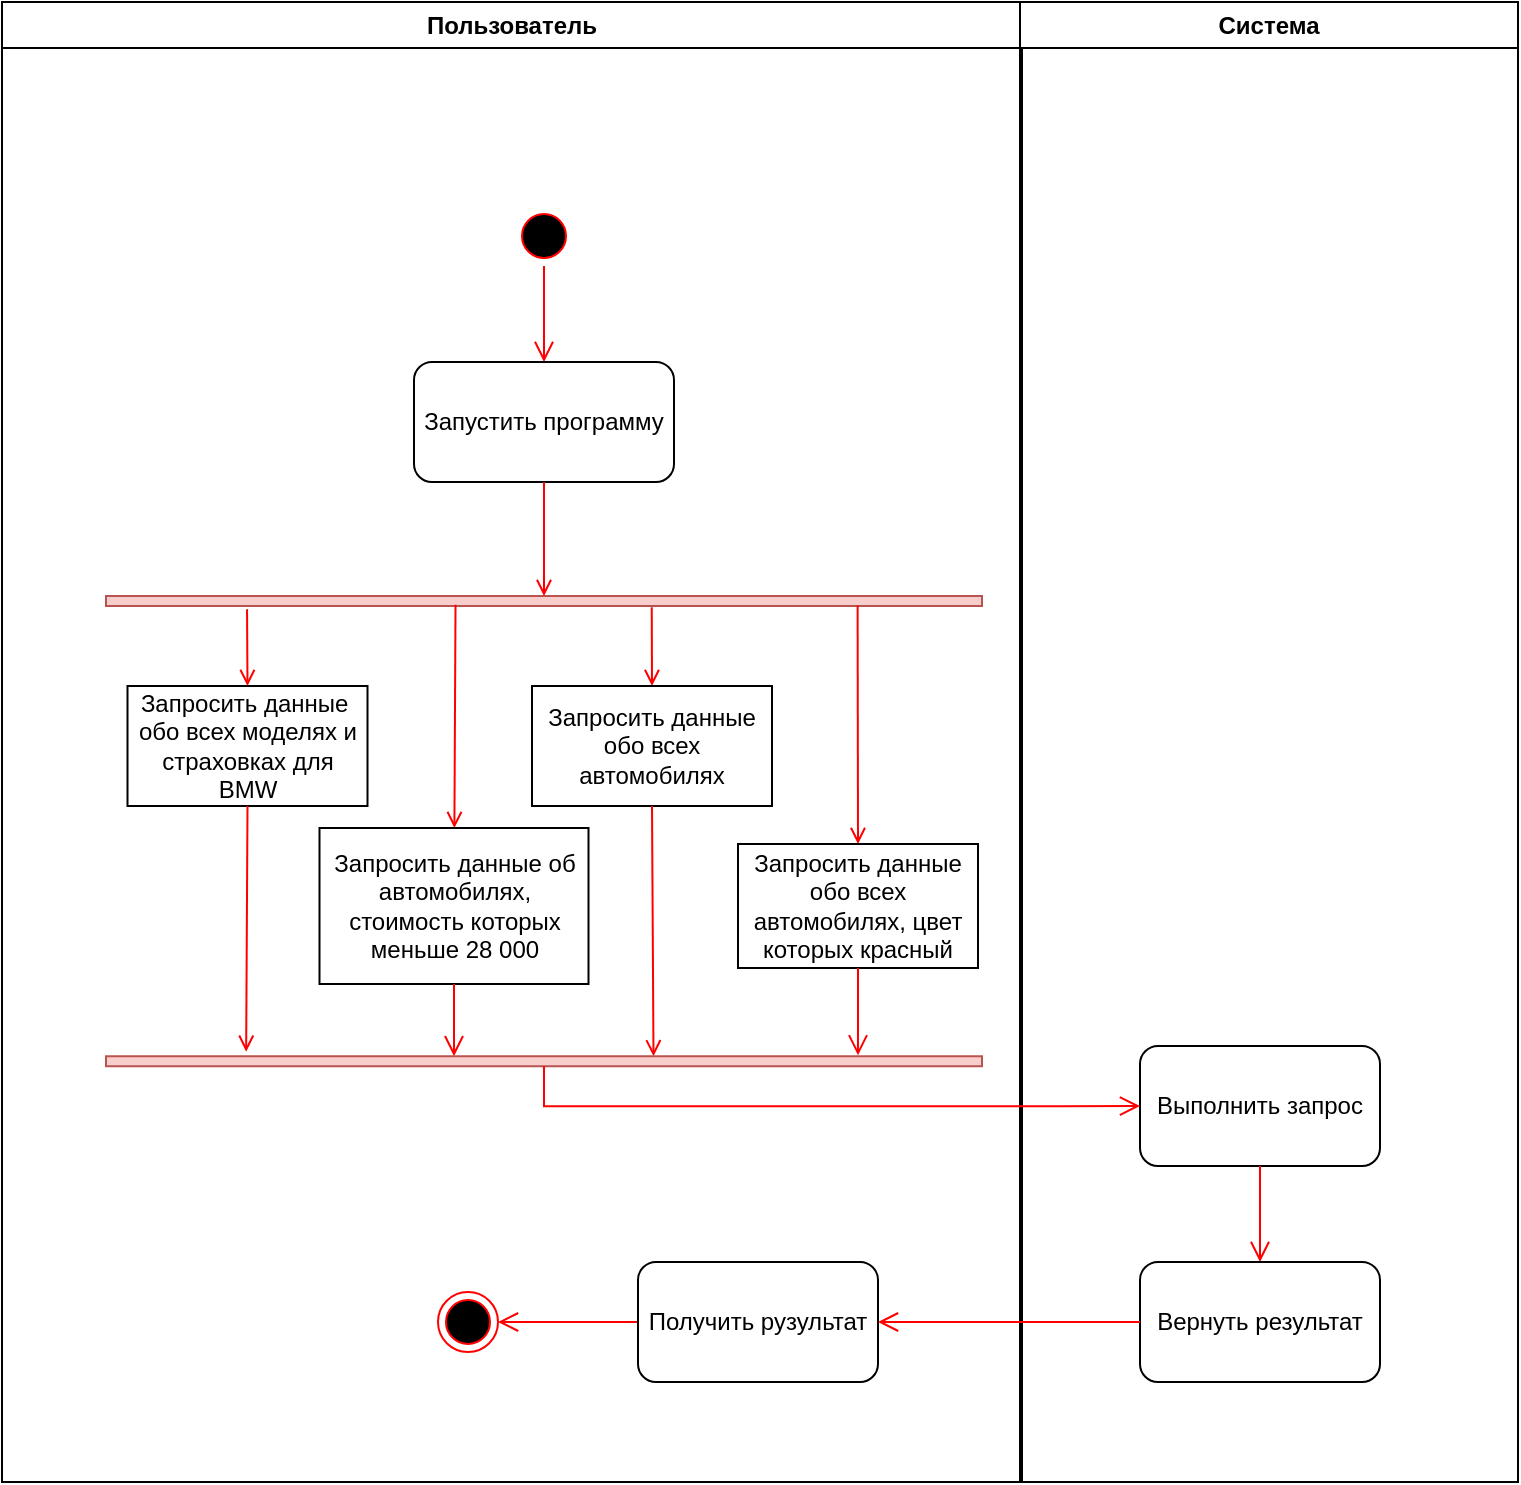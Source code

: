 <mxfile version="24.2.3" type="device">
  <diagram name="Страница — 1" id="LLeM5GBIKbtz3mXmBaMd">
    <mxGraphModel dx="2006" dy="679" grid="1" gridSize="10" guides="1" tooltips="1" connect="1" arrows="1" fold="1" page="1" pageScale="1" pageWidth="827" pageHeight="1169" math="0" shadow="0">
      <root>
        <mxCell id="0" />
        <mxCell id="1" parent="0" />
        <mxCell id="I9K231y7793zYV9sP2NC-1" value="Пользователь" style="swimlane;whiteSpace=wrap;startSize=23;" parent="1" vertex="1">
          <mxGeometry x="-318" y="100" width="510" height="740" as="geometry" />
        </mxCell>
        <mxCell id="I9K231y7793zYV9sP2NC-2" value="" style="ellipse;shape=startState;fillColor=#000000;strokeColor=#ff0000;strokeWidth=1;" parent="I9K231y7793zYV9sP2NC-1" vertex="1">
          <mxGeometry x="256" y="102" width="30" height="30" as="geometry" />
        </mxCell>
        <mxCell id="I9K231y7793zYV9sP2NC-3" value="" style="edgeStyle=elbowEdgeStyle;elbow=horizontal;verticalAlign=bottom;endArrow=open;endSize=8;strokeColor=#FF0000;endFill=1;rounded=0;exitX=0.5;exitY=1;exitDx=0;exitDy=0;entryX=0.5;entryY=0;entryDx=0;entryDy=0;" parent="I9K231y7793zYV9sP2NC-1" source="I9K231y7793zYV9sP2NC-2" target="I9K231y7793zYV9sP2NC-4" edge="1">
          <mxGeometry x="40" y="20" as="geometry">
            <mxPoint x="313" y="112" as="targetPoint" />
            <Array as="points" />
          </mxGeometry>
        </mxCell>
        <mxCell id="I9K231y7793zYV9sP2NC-4" value="Запустить программу" style="rounded=1;whiteSpace=wrap;html=1;" parent="I9K231y7793zYV9sP2NC-1" vertex="1">
          <mxGeometry x="206" y="180" width="130" height="60" as="geometry" />
        </mxCell>
        <mxCell id="I9K231y7793zYV9sP2NC-5" value="" style="whiteSpace=wrap;strokeColor=#b85450;fillColor=#f8cecc;rotation=90;" parent="I9K231y7793zYV9sP2NC-1" vertex="1">
          <mxGeometry x="268.5" y="80.5" width="5" height="438" as="geometry" />
        </mxCell>
        <mxCell id="I9K231y7793zYV9sP2NC-6" value="" style="endArrow=open;strokeColor=#FF0000;endFill=1;rounded=0;entryX=0;entryY=0.5;entryDx=0;entryDy=0;exitX=0.5;exitY=1;exitDx=0;exitDy=0;" parent="I9K231y7793zYV9sP2NC-1" source="I9K231y7793zYV9sP2NC-4" edge="1" target="I9K231y7793zYV9sP2NC-5">
          <mxGeometry relative="1" as="geometry">
            <mxPoint x="283" y="172" as="sourcePoint" />
            <mxPoint x="295.5" y="242.5" as="targetPoint" />
          </mxGeometry>
        </mxCell>
        <mxCell id="I9K231y7793zYV9sP2NC-7" value="" style="endArrow=open;strokeColor=#FF0000;endFill=1;rounded=0;exitX=1.32;exitY=0.839;exitDx=0;exitDy=0;exitPerimeter=0;entryX=0.5;entryY=0;entryDx=0;entryDy=0;" parent="I9K231y7793zYV9sP2NC-1" source="I9K231y7793zYV9sP2NC-5" target="I9K231y7793zYV9sP2NC-8" edge="1">
          <mxGeometry relative="1" as="geometry">
            <mxPoint x="161" y="252" as="sourcePoint" />
            <mxPoint x="123" y="340" as="targetPoint" />
          </mxGeometry>
        </mxCell>
        <mxCell id="I9K231y7793zYV9sP2NC-8" value="Запросить данные&amp;nbsp; обо всех моделях и&lt;br/&gt;страховках для BMW" style="rounded=0;whiteSpace=wrap;html=1;" parent="I9K231y7793zYV9sP2NC-1" vertex="1">
          <mxGeometry x="62.75" y="342" width="120" height="60" as="geometry" />
        </mxCell>
        <mxCell id="I9K231y7793zYV9sP2NC-9" value="" style="endArrow=open;strokeColor=#FF0000;endFill=1;rounded=0;exitX=0.863;exitY=0.601;exitDx=0;exitDy=0;exitPerimeter=0;" parent="I9K231y7793zYV9sP2NC-1" source="I9K231y7793zYV9sP2NC-5" target="I9K231y7793zYV9sP2NC-10" edge="1">
          <mxGeometry relative="1" as="geometry">
            <mxPoint x="200" y="262" as="sourcePoint" />
            <mxPoint x="202" y="422" as="targetPoint" />
          </mxGeometry>
        </mxCell>
        <mxCell id="I9K231y7793zYV9sP2NC-10" value="Запросить данные об автомобилях, стоимость которых меньше 28 000" style="rounded=0;whiteSpace=wrap;html=1;" parent="I9K231y7793zYV9sP2NC-1" vertex="1">
          <mxGeometry x="158.75" y="413" width="134.5" height="78" as="geometry" />
        </mxCell>
        <mxCell id="I9K231y7793zYV9sP2NC-11" value="" style="endArrow=open;strokeColor=#FF0000;endFill=1;rounded=0;exitX=1.137;exitY=0.377;exitDx=0;exitDy=0;exitPerimeter=0;entryX=0.5;entryY=0;entryDx=0;entryDy=0;" parent="I9K231y7793zYV9sP2NC-1" source="I9K231y7793zYV9sP2NC-5" target="I9K231y7793zYV9sP2NC-12" edge="1">
          <mxGeometry relative="1" as="geometry">
            <mxPoint x="280" y="262" as="sourcePoint" />
            <mxPoint x="281.5" y="341.29" as="targetPoint" />
          </mxGeometry>
        </mxCell>
        <mxCell id="I9K231y7793zYV9sP2NC-12" value="Запросить данные обо всех автомобилях" style="rounded=0;whiteSpace=wrap;html=1;" parent="I9K231y7793zYV9sP2NC-1" vertex="1">
          <mxGeometry x="265" y="342" width="120" height="60" as="geometry" />
        </mxCell>
        <mxCell id="I9K231y7793zYV9sP2NC-13" value="" style="endArrow=open;strokeColor=#FF0000;endFill=1;rounded=0;exitX=0.954;exitY=0.142;exitDx=0;exitDy=0;exitPerimeter=0;entryX=0.5;entryY=0;entryDx=0;entryDy=0;" parent="I9K231y7793zYV9sP2NC-1" source="I9K231y7793zYV9sP2NC-5" target="I9K231y7793zYV9sP2NC-14" edge="1">
          <mxGeometry relative="1" as="geometry">
            <mxPoint x="384.5" y="290" as="sourcePoint" />
            <mxPoint x="361.5" y="422" as="targetPoint" />
          </mxGeometry>
        </mxCell>
        <mxCell id="I9K231y7793zYV9sP2NC-14" value="Запросить данные обо всех автомобилях, цвет которых красный" style="rounded=0;whiteSpace=wrap;html=1;" parent="I9K231y7793zYV9sP2NC-1" vertex="1">
          <mxGeometry x="368" y="421" width="120" height="62" as="geometry" />
        </mxCell>
        <mxCell id="I9K231y7793zYV9sP2NC-15" value="" style="endArrow=open;strokeColor=#FF0000;endFill=1;rounded=0;exitX=0.5;exitY=1;exitDx=0;exitDy=0;entryX=-0.455;entryY=0.84;entryDx=0;entryDy=0;entryPerimeter=0;" parent="I9K231y7793zYV9sP2NC-1" source="I9K231y7793zYV9sP2NC-8" edge="1" target="I9K231y7793zYV9sP2NC-19">
          <mxGeometry relative="1" as="geometry">
            <mxPoint x="119.5" y="402" as="sourcePoint" />
            <mxPoint x="157" y="522" as="targetPoint" />
          </mxGeometry>
        </mxCell>
        <mxCell id="I9K231y7793zYV9sP2NC-16" value="" style="endArrow=open;strokeColor=#FF0000;endFill=1;rounded=0;exitX=0.5;exitY=1;exitDx=0;exitDy=0;entryX=0.003;entryY=0.375;entryDx=0;entryDy=0;entryPerimeter=0;" parent="I9K231y7793zYV9sP2NC-1" source="I9K231y7793zYV9sP2NC-12" edge="1" target="I9K231y7793zYV9sP2NC-19">
          <mxGeometry relative="1" as="geometry">
            <mxPoint x="279.5" y="402" as="sourcePoint" />
            <mxPoint x="340" y="522" as="targetPoint" />
          </mxGeometry>
        </mxCell>
        <mxCell id="I9K231y7793zYV9sP2NC-17" value="" style="edgeStyle=elbowEdgeStyle;elbow=horizontal;verticalAlign=bottom;endArrow=open;endSize=8;strokeColor=#FF0000;endFill=1;rounded=0;exitX=0.5;exitY=1;exitDx=0;exitDy=0;entryX=0.003;entryY=0.603;entryDx=0;entryDy=0;entryPerimeter=0;" parent="I9K231y7793zYV9sP2NC-1" source="I9K231y7793zYV9sP2NC-10" target="I9K231y7793zYV9sP2NC-19" edge="1">
          <mxGeometry x="-404.5" y="-108" as="geometry">
            <mxPoint x="199.5" y="522" as="targetPoint" />
            <mxPoint x="200.5" y="482" as="sourcePoint" />
          </mxGeometry>
        </mxCell>
        <mxCell id="I9K231y7793zYV9sP2NC-18" value="" style="edgeStyle=elbowEdgeStyle;elbow=horizontal;verticalAlign=bottom;endArrow=open;endSize=8;strokeColor=#FF0000;endFill=1;rounded=0;exitX=0.5;exitY=1;exitDx=0;exitDy=0;entryX=-0.089;entryY=0.141;entryDx=0;entryDy=0;entryPerimeter=0;" parent="I9K231y7793zYV9sP2NC-1" source="I9K231y7793zYV9sP2NC-14" edge="1" target="I9K231y7793zYV9sP2NC-19">
          <mxGeometry x="-404.5" y="-108" as="geometry">
            <mxPoint x="420" y="522" as="targetPoint" />
            <mxPoint x="360.5" y="482" as="sourcePoint" />
          </mxGeometry>
        </mxCell>
        <mxCell id="I9K231y7793zYV9sP2NC-19" value="" style="whiteSpace=wrap;strokeColor=#b85450;fillColor=#f8cecc;rotation=90;" parent="I9K231y7793zYV9sP2NC-1" vertex="1">
          <mxGeometry x="268.5" y="310.63" width="5" height="438" as="geometry" />
        </mxCell>
        <mxCell id="4gfvVsMVcHxypzcjm4lg-11" style="edgeStyle=orthogonalEdgeStyle;rounded=0;orthogonalLoop=1;jettySize=auto;html=1;entryX=1;entryY=0.5;entryDx=0;entryDy=0;strokeColor=#FF0000;align=center;verticalAlign=bottom;fontFamily=Helvetica;fontSize=11;fontColor=default;labelBackgroundColor=default;elbow=horizontal;endArrow=open;endFill=1;endSize=8;" edge="1" parent="I9K231y7793zYV9sP2NC-1" source="I9K231y7793zYV9sP2NC-22" target="4gfvVsMVcHxypzcjm4lg-10">
          <mxGeometry relative="1" as="geometry" />
        </mxCell>
        <mxCell id="I9K231y7793zYV9sP2NC-22" value="Получить рузультат" style="rounded=1;whiteSpace=wrap;html=1;" parent="I9K231y7793zYV9sP2NC-1" vertex="1">
          <mxGeometry x="318" y="630" width="120" height="60" as="geometry" />
        </mxCell>
        <mxCell id="4gfvVsMVcHxypzcjm4lg-10" value="" style="ellipse;html=1;shape=endState;fillColor=#000000;strokeColor=#ff0000;" vertex="1" parent="I9K231y7793zYV9sP2NC-1">
          <mxGeometry x="218" y="645" width="30" height="30" as="geometry" />
        </mxCell>
        <mxCell id="I9K231y7793zYV9sP2NC-23" value="Система" style="swimlane;whiteSpace=wrap" parent="1" vertex="1">
          <mxGeometry x="191" y="100" width="249" height="740" as="geometry" />
        </mxCell>
        <mxCell id="I9K231y7793zYV9sP2NC-24" value="Выполнить запрос" style="rounded=1;whiteSpace=wrap;html=1;" parent="I9K231y7793zYV9sP2NC-23" vertex="1">
          <mxGeometry x="60" y="522" width="120" height="60" as="geometry" />
        </mxCell>
        <mxCell id="I9K231y7793zYV9sP2NC-25" value="" style="edgeStyle=elbowEdgeStyle;elbow=horizontal;verticalAlign=bottom;endArrow=open;endSize=8;strokeColor=#FF0000;endFill=1;rounded=0" parent="I9K231y7793zYV9sP2NC-23" target="I9K231y7793zYV9sP2NC-26" edge="1">
          <mxGeometry x="-554.5" y="-148" as="geometry">
            <mxPoint x="139.5" y="622" as="targetPoint" />
            <mxPoint x="120" y="582" as="sourcePoint" />
            <Array as="points">
              <mxPoint x="120" y="582" />
            </Array>
          </mxGeometry>
        </mxCell>
        <mxCell id="I9K231y7793zYV9sP2NC-26" value="Вернуть результат" style="rounded=1;whiteSpace=wrap;html=1;" parent="I9K231y7793zYV9sP2NC-23" vertex="1">
          <mxGeometry x="60" y="630" width="120" height="60" as="geometry" />
        </mxCell>
        <mxCell id="I9K231y7793zYV9sP2NC-21" value="" style="edgeStyle=elbowEdgeStyle;elbow=vertical;verticalAlign=bottom;endArrow=open;endSize=8;strokeColor=#FF0000;endFill=1;rounded=0;exitX=0;exitY=0.5;exitDx=0;exitDy=0;entryX=1;entryY=0.5;entryDx=0;entryDy=0;" parent="1" source="I9K231y7793zYV9sP2NC-26" target="I9K231y7793zYV9sP2NC-22" edge="1">
          <mxGeometry x="-1309" y="-110" as="geometry">
            <mxPoint x="150" y="760" as="targetPoint" />
            <mxPoint x="240" y="740" as="sourcePoint" />
            <Array as="points" />
          </mxGeometry>
        </mxCell>
        <mxCell id="4gfvVsMVcHxypzcjm4lg-4" style="edgeStyle=orthogonalEdgeStyle;rounded=0;orthogonalLoop=1;jettySize=auto;html=1;strokeColor=#FF0000;align=center;verticalAlign=bottom;fontFamily=Helvetica;fontSize=11;fontColor=default;labelBackgroundColor=default;elbow=horizontal;endArrow=open;endFill=1;endSize=8;entryX=0;entryY=0.5;entryDx=0;entryDy=0;exitX=1;exitY=0.5;exitDx=0;exitDy=0;" edge="1" parent="1" source="I9K231y7793zYV9sP2NC-19" target="I9K231y7793zYV9sP2NC-24">
          <mxGeometry relative="1" as="geometry">
            <mxPoint x="160" y="670" as="targetPoint" />
          </mxGeometry>
        </mxCell>
      </root>
    </mxGraphModel>
  </diagram>
</mxfile>
